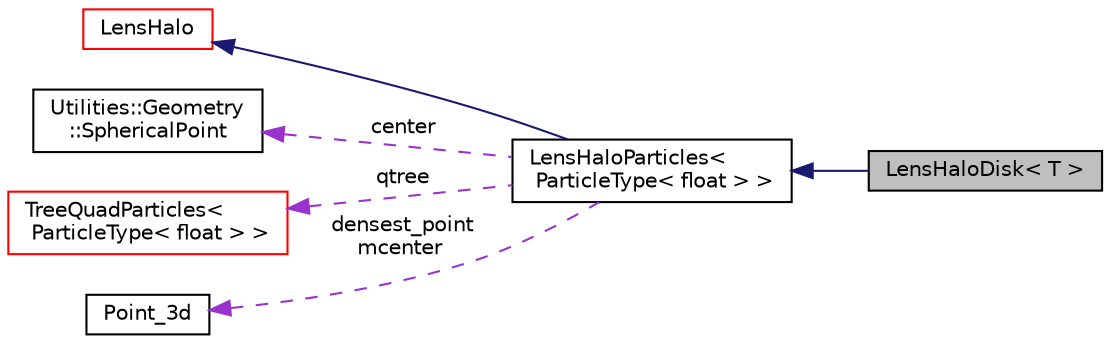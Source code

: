 digraph "LensHaloDisk&lt; T &gt;"
{
 // LATEX_PDF_SIZE
  edge [fontname="Helvetica",fontsize="10",labelfontname="Helvetica",labelfontsize="10"];
  node [fontname="Helvetica",fontsize="10",shape=record];
  rankdir="LR";
  Node1 [label="LensHaloDisk\< T \>",height=0.2,width=0.4,color="black", fillcolor="grey75", style="filled", fontcolor="black",tooltip="Creates a exponential disk out of particles."];
  Node2 -> Node1 [dir="back",color="midnightblue",fontsize="10",style="solid",fontname="Helvetica"];
  Node2 [label="LensHaloParticles\<\l ParticleType\< float \> \>",height=0.2,width=0.4,color="black", fillcolor="white", style="filled",URL="$class_lens_halo_particles.html",tooltip=" "];
  Node3 -> Node2 [dir="back",color="midnightblue",fontsize="10",style="solid",fontname="Helvetica"];
  Node3 [label="LensHalo",height=0.2,width=0.4,color="red", fillcolor="white", style="filled",URL="$class_lens_halo.html",tooltip="A base class for all types of lensing \"halos\" which are any mass distribution that cause lensing."];
  Node9 -> Node2 [dir="back",color="darkorchid3",fontsize="10",style="dashed",label=" center" ,fontname="Helvetica"];
  Node9 [label="Utilities::Geometry\l::SphericalPoint",height=0.2,width=0.4,color="black", fillcolor="white", style="filled",URL="$class_utilities_1_1_geometry_1_1_spherical_point.html",tooltip="represents a point in spherical coordinates theta = 0 is equator"];
  Node10 -> Node2 [dir="back",color="darkorchid3",fontsize="10",style="dashed",label=" qtree" ,fontname="Helvetica"];
  Node10 [label="TreeQuadParticles\<\l ParticleType\< float \> \>",height=0.2,width=0.4,color="red", fillcolor="white", style="filled",URL="$class_tree_quad_particles.html",tooltip=" "];
  Node8 -> Node2 [dir="back",color="darkorchid3",fontsize="10",style="dashed",label=" densest_point\nmcenter" ,fontname="Helvetica"];
  Node8 [label="Point_3d",height=0.2,width=0.4,color="black", fillcolor="white", style="filled",URL="$struct_point__3d.html",tooltip="Class for representing points or vectors in 3 dimensions. Not that the dereferencing operator is over..."];
}
